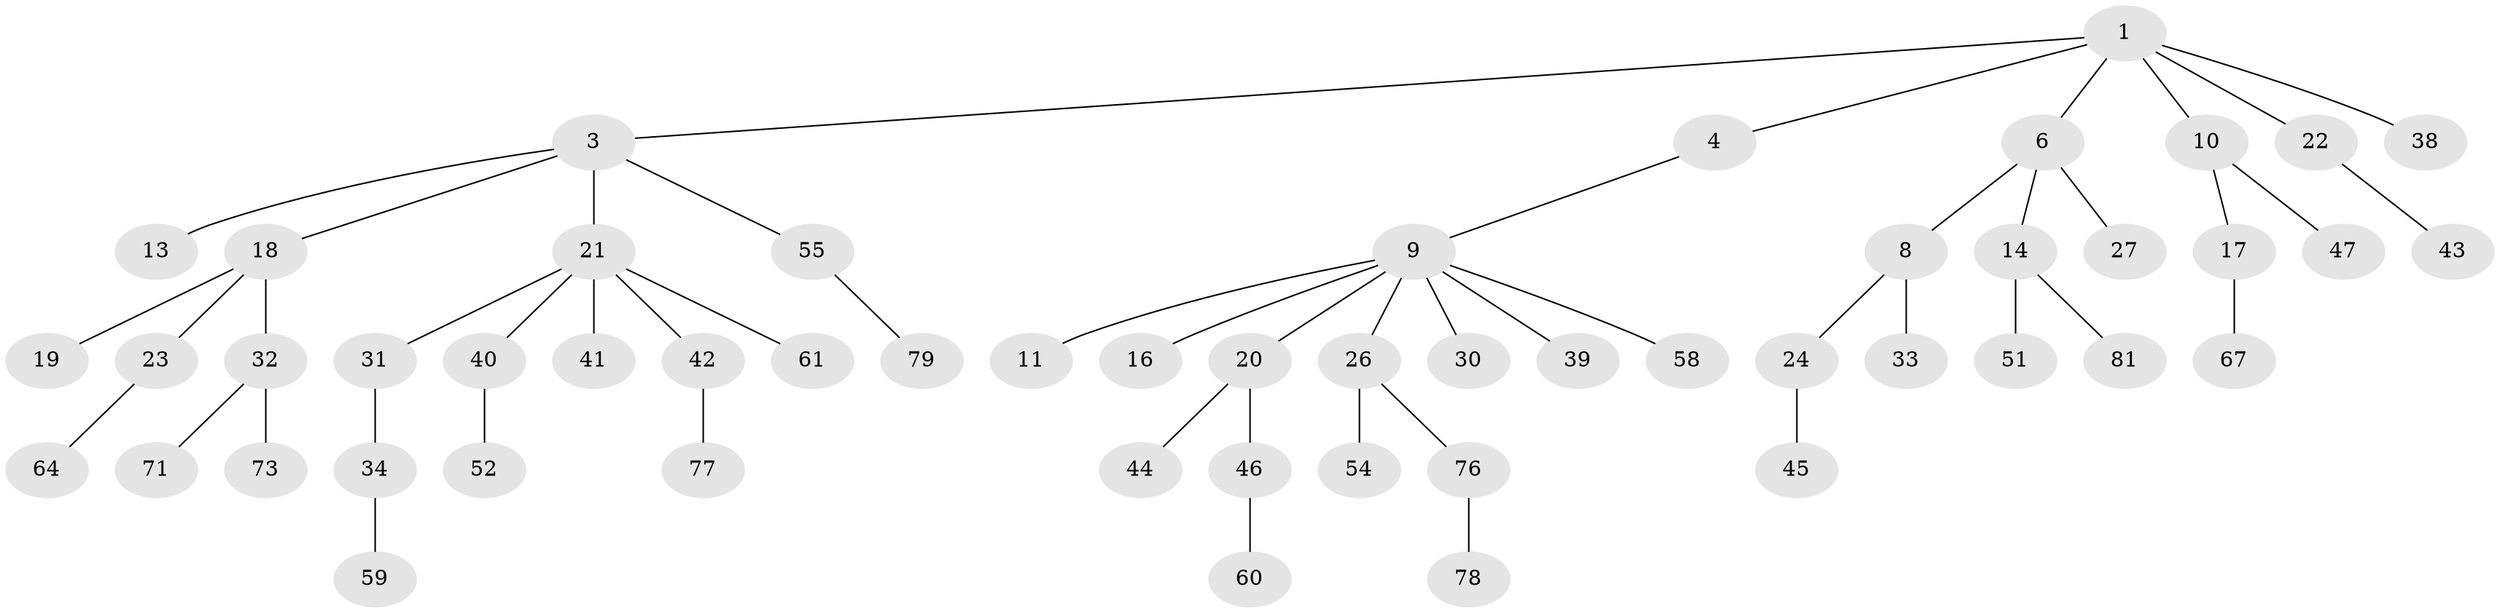// Generated by graph-tools (version 1.1) at 2025/24/03/03/25 07:24:08]
// undirected, 53 vertices, 52 edges
graph export_dot {
graph [start="1"]
  node [color=gray90,style=filled];
  1 [super="+2"];
  3 [super="+5"];
  4;
  6 [super="+7"];
  8 [super="+12"];
  9 [super="+15"];
  10 [super="+36"];
  11;
  13;
  14 [super="+28"];
  16;
  17 [super="+37"];
  18 [super="+25"];
  19 [super="+29"];
  20 [super="+50"];
  21 [super="+49"];
  22 [super="+70"];
  23 [super="+75"];
  24 [super="+56"];
  26 [super="+82"];
  27;
  30 [super="+48"];
  31 [super="+72"];
  32 [super="+35"];
  33;
  34 [super="+53"];
  38;
  39 [super="+74"];
  40 [super="+57"];
  41;
  42 [super="+65"];
  43 [super="+68"];
  44 [super="+63"];
  45;
  46;
  47;
  51;
  52;
  54;
  55 [super="+69"];
  58 [super="+62"];
  59;
  60 [super="+66"];
  61;
  64;
  67;
  71 [super="+83"];
  73 [super="+80"];
  76;
  77;
  78;
  79;
  81;
  1 -- 4;
  1 -- 10;
  1 -- 38;
  1 -- 3;
  1 -- 6;
  1 -- 22;
  3 -- 18;
  3 -- 21;
  3 -- 13;
  3 -- 55;
  4 -- 9;
  6 -- 8;
  6 -- 27;
  6 -- 14;
  8 -- 24;
  8 -- 33;
  9 -- 11;
  9 -- 20;
  9 -- 26;
  9 -- 39;
  9 -- 16;
  9 -- 58;
  9 -- 30;
  10 -- 17;
  10 -- 47;
  14 -- 51;
  14 -- 81;
  17 -- 67;
  18 -- 19;
  18 -- 23;
  18 -- 32;
  20 -- 44;
  20 -- 46;
  21 -- 31;
  21 -- 40;
  21 -- 41;
  21 -- 42;
  21 -- 61;
  22 -- 43;
  23 -- 64;
  24 -- 45;
  26 -- 54;
  26 -- 76;
  31 -- 34;
  32 -- 71;
  32 -- 73;
  34 -- 59;
  40 -- 52;
  42 -- 77;
  46 -- 60;
  55 -- 79;
  76 -- 78;
}
